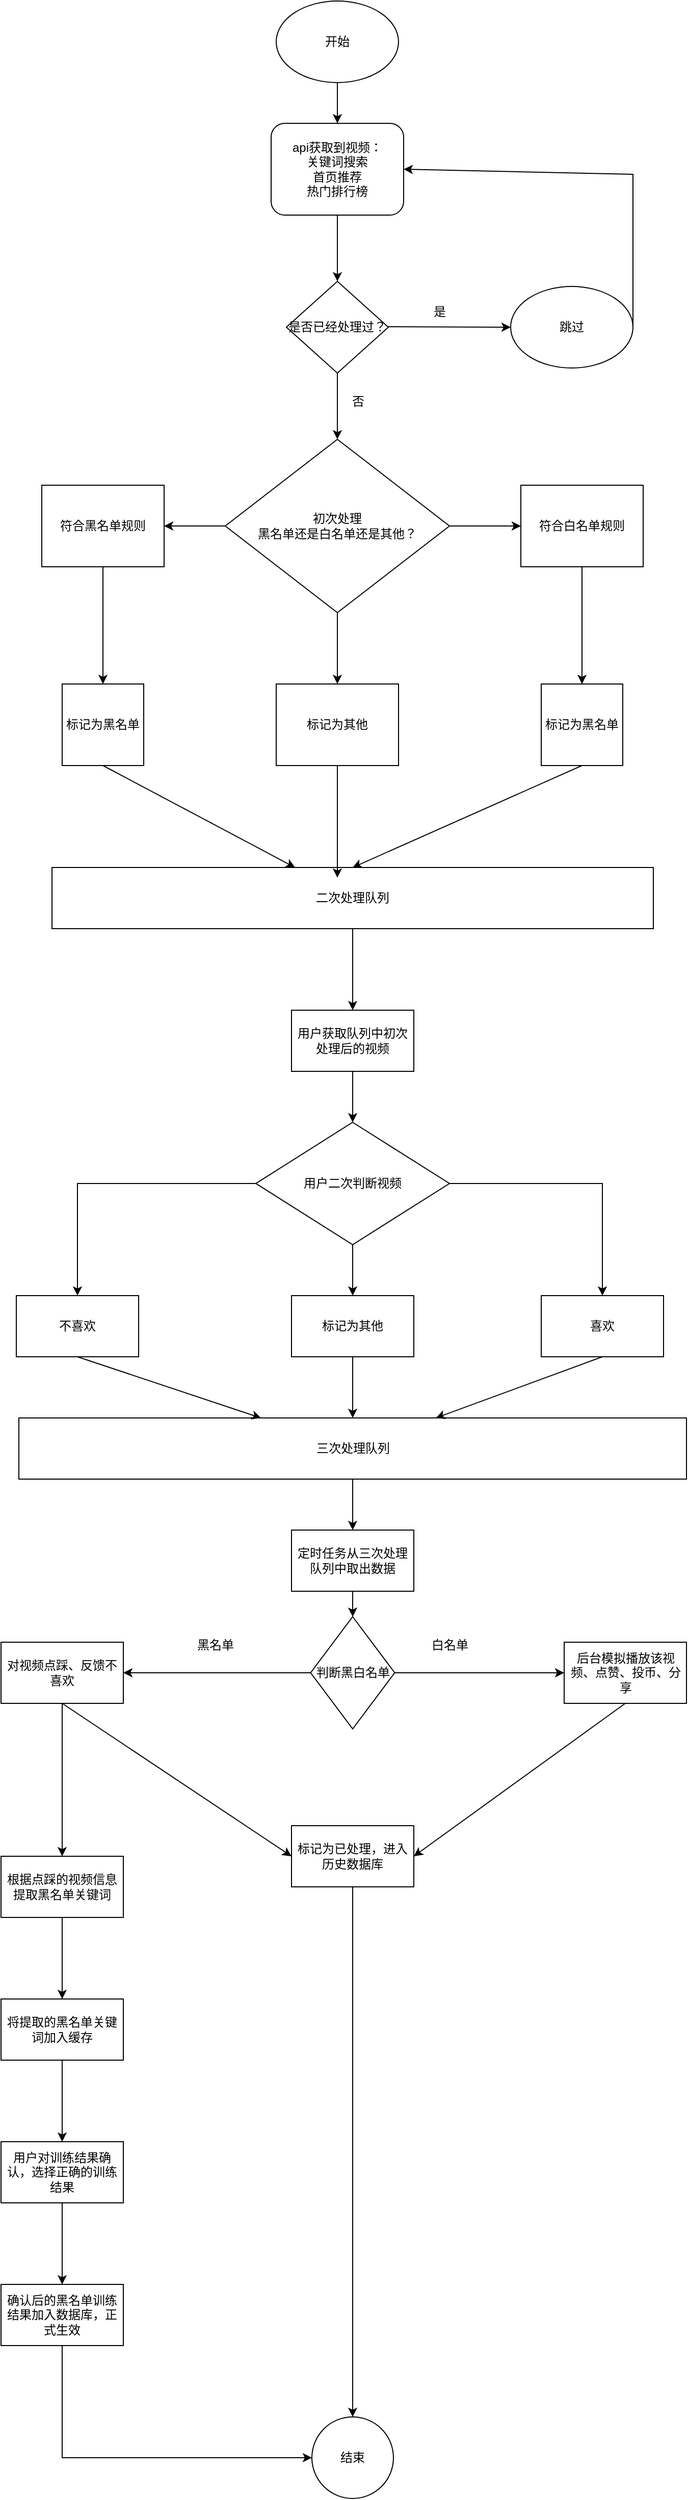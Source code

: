 <mxfile version="26.0.3">
  <diagram name="第 1 页" id="RtFlOi61JDC_hYnv7suC">
    <mxGraphModel dx="1434" dy="836" grid="1" gridSize="10" guides="1" tooltips="1" connect="1" arrows="1" fold="1" page="1" pageScale="1" pageWidth="827" pageHeight="3169" math="0" shadow="0">
      <root>
        <mxCell id="0" />
        <mxCell id="1" parent="0" />
        <mxCell id="xuHmdJnUbR6quAX9xp-a-1" value="api获取到视频：&lt;div&gt;关键词搜索&lt;/div&gt;&lt;div&gt;首页推荐&lt;/div&gt;&lt;div&gt;热门排行榜&lt;/div&gt;" style="rounded=1;whiteSpace=wrap;html=1;" parent="1" vertex="1">
          <mxGeometry x="305" y="210" width="130" height="90" as="geometry" />
        </mxCell>
        <mxCell id="xuHmdJnUbR6quAX9xp-a-2" value="" style="endArrow=classic;html=1;rounded=0;entryX=0.5;entryY=0;entryDx=0;entryDy=0;exitX=0.5;exitY=1;exitDx=0;exitDy=0;" parent="1" source="xuHmdJnUbR6quAX9xp-a-1" target="xuHmdJnUbR6quAX9xp-a-3" edge="1">
          <mxGeometry width="50" height="50" relative="1" as="geometry">
            <mxPoint x="370" y="320" as="sourcePoint" />
            <mxPoint x="320" y="410" as="targetPoint" />
          </mxGeometry>
        </mxCell>
        <mxCell id="xuHmdJnUbR6quAX9xp-a-3" value="是否已经处理过？" style="rhombus;whiteSpace=wrap;html=1;" parent="1" vertex="1">
          <mxGeometry x="320" y="365" width="100" height="90" as="geometry" />
        </mxCell>
        <mxCell id="xuHmdJnUbR6quAX9xp-a-9" value="" style="endArrow=classic;html=1;rounded=0;entryX=0;entryY=0.5;entryDx=0;entryDy=0;" parent="1" edge="1">
          <mxGeometry width="50" height="50" relative="1" as="geometry">
            <mxPoint x="420" y="409.5" as="sourcePoint" />
            <mxPoint x="540" y="410" as="targetPoint" />
          </mxGeometry>
        </mxCell>
        <mxCell id="xuHmdJnUbR6quAX9xp-a-10" value="跳过" style="ellipse;whiteSpace=wrap;html=1;" parent="1" vertex="1">
          <mxGeometry x="540" y="370" width="120" height="80" as="geometry" />
        </mxCell>
        <mxCell id="xuHmdJnUbR6quAX9xp-a-11" value="是" style="text;html=1;align=center;verticalAlign=middle;resizable=0;points=[];autosize=1;strokeColor=none;fillColor=none;" parent="1" vertex="1">
          <mxGeometry x="450" y="380" width="40" height="30" as="geometry" />
        </mxCell>
        <mxCell id="xuHmdJnUbR6quAX9xp-a-13" value="" style="endArrow=classic;html=1;rounded=0;exitX=0.5;exitY=1;exitDx=0;exitDy=0;" parent="1" source="xuHmdJnUbR6quAX9xp-a-3" edge="1">
          <mxGeometry width="50" height="50" relative="1" as="geometry">
            <mxPoint x="370" y="530" as="sourcePoint" />
            <mxPoint x="370" y="520" as="targetPoint" />
          </mxGeometry>
        </mxCell>
        <mxCell id="xuHmdJnUbR6quAX9xp-a-15" value="否" style="text;html=1;align=center;verticalAlign=middle;resizable=0;points=[];autosize=1;strokeColor=none;fillColor=none;" parent="1" vertex="1">
          <mxGeometry x="370" y="468" width="40" height="30" as="geometry" />
        </mxCell>
        <mxCell id="xuHmdJnUbR6quAX9xp-a-16" value="初次处理&lt;div&gt;黑名单还是白名单还是其他？&lt;/div&gt;" style="rhombus;whiteSpace=wrap;html=1;" parent="1" vertex="1">
          <mxGeometry x="260" y="520" width="220" height="170" as="geometry" />
        </mxCell>
        <mxCell id="xuHmdJnUbR6quAX9xp-a-24" value="" style="edgeStyle=orthogonalEdgeStyle;rounded=0;orthogonalLoop=1;jettySize=auto;html=1;" parent="1" source="xuHmdJnUbR6quAX9xp-a-17" target="xuHmdJnUbR6quAX9xp-a-23" edge="1">
          <mxGeometry relative="1" as="geometry" />
        </mxCell>
        <mxCell id="xuHmdJnUbR6quAX9xp-a-17" value="符合黑名单规则" style="rounded=0;whiteSpace=wrap;html=1;" parent="1" vertex="1">
          <mxGeometry x="80" y="565" width="120" height="80" as="geometry" />
        </mxCell>
        <mxCell id="xuHmdJnUbR6quAX9xp-a-26" value="" style="edgeStyle=orthogonalEdgeStyle;rounded=0;orthogonalLoop=1;jettySize=auto;html=1;" parent="1" source="xuHmdJnUbR6quAX9xp-a-18" target="xuHmdJnUbR6quAX9xp-a-25" edge="1">
          <mxGeometry relative="1" as="geometry" />
        </mxCell>
        <mxCell id="xuHmdJnUbR6quAX9xp-a-18" value="符合白名单规则" style="rounded=0;whiteSpace=wrap;html=1;" parent="1" vertex="1">
          <mxGeometry x="550" y="565" width="120" height="80" as="geometry" />
        </mxCell>
        <mxCell id="xuHmdJnUbR6quAX9xp-a-19" value="标记为其他" style="rounded=0;whiteSpace=wrap;html=1;" parent="1" vertex="1">
          <mxGeometry x="310" y="760" width="120" height="80" as="geometry" />
        </mxCell>
        <mxCell id="xuHmdJnUbR6quAX9xp-a-20" value="" style="endArrow=classic;html=1;rounded=0;exitX=0;exitY=0.5;exitDx=0;exitDy=0;entryX=1;entryY=0.5;entryDx=0;entryDy=0;" parent="1" source="xuHmdJnUbR6quAX9xp-a-16" target="xuHmdJnUbR6quAX9xp-a-17" edge="1">
          <mxGeometry width="50" height="50" relative="1" as="geometry">
            <mxPoint x="390" y="650" as="sourcePoint" />
            <mxPoint x="440" y="600" as="targetPoint" />
          </mxGeometry>
        </mxCell>
        <mxCell id="xuHmdJnUbR6quAX9xp-a-21" value="" style="endArrow=classic;html=1;rounded=0;exitX=1;exitY=0.5;exitDx=0;exitDy=0;entryX=0;entryY=0.5;entryDx=0;entryDy=0;" parent="1" source="xuHmdJnUbR6quAX9xp-a-16" target="xuHmdJnUbR6quAX9xp-a-18" edge="1">
          <mxGeometry width="50" height="50" relative="1" as="geometry">
            <mxPoint x="500" y="680" as="sourcePoint" />
            <mxPoint x="550" y="630" as="targetPoint" />
          </mxGeometry>
        </mxCell>
        <mxCell id="xuHmdJnUbR6quAX9xp-a-22" value="" style="endArrow=classic;html=1;rounded=0;exitX=0.5;exitY=1;exitDx=0;exitDy=0;entryX=0.5;entryY=0;entryDx=0;entryDy=0;" parent="1" source="xuHmdJnUbR6quAX9xp-a-16" target="xuHmdJnUbR6quAX9xp-a-19" edge="1">
          <mxGeometry width="50" height="50" relative="1" as="geometry">
            <mxPoint x="390" y="650" as="sourcePoint" />
            <mxPoint x="440" y="600" as="targetPoint" />
          </mxGeometry>
        </mxCell>
        <mxCell id="xuHmdJnUbR6quAX9xp-a-23" value="标记为黑名单" style="rounded=0;whiteSpace=wrap;html=1;" parent="1" vertex="1">
          <mxGeometry x="100" y="760" width="80" height="80" as="geometry" />
        </mxCell>
        <mxCell id="xuHmdJnUbR6quAX9xp-a-25" value="标记为黑名单" style="rounded=0;whiteSpace=wrap;html=1;" parent="1" vertex="1">
          <mxGeometry x="570" y="760" width="80" height="80" as="geometry" />
        </mxCell>
        <mxCell id="xuHmdJnUbR6quAX9xp-a-27" value="二次处理队列" style="rounded=0;whiteSpace=wrap;html=1;" parent="1" vertex="1">
          <mxGeometry x="90" y="940" width="590" height="60" as="geometry" />
        </mxCell>
        <mxCell id="xuHmdJnUbR6quAX9xp-a-31" value="" style="endArrow=classic;html=1;rounded=0;exitX=0.5;exitY=1;exitDx=0;exitDy=0;" parent="1" source="xuHmdJnUbR6quAX9xp-a-27" edge="1">
          <mxGeometry width="50" height="50" relative="1" as="geometry">
            <mxPoint x="330" y="1170" as="sourcePoint" />
            <mxPoint x="385" y="1080" as="targetPoint" />
          </mxGeometry>
        </mxCell>
        <mxCell id="xuHmdJnUbR6quAX9xp-a-35" value="开始" style="ellipse;whiteSpace=wrap;html=1;" parent="1" vertex="1">
          <mxGeometry x="310" y="90" width="120" height="80" as="geometry" />
        </mxCell>
        <mxCell id="xuHmdJnUbR6quAX9xp-a-36" value="" style="endArrow=classic;html=1;rounded=0;exitX=0.5;exitY=1;exitDx=0;exitDy=0;entryX=0.5;entryY=0;entryDx=0;entryDy=0;" parent="1" source="xuHmdJnUbR6quAX9xp-a-35" target="xuHmdJnUbR6quAX9xp-a-1" edge="1">
          <mxGeometry width="50" height="50" relative="1" as="geometry">
            <mxPoint x="130" y="250" as="sourcePoint" />
            <mxPoint x="180" y="200" as="targetPoint" />
          </mxGeometry>
        </mxCell>
        <mxCell id="xuHmdJnUbR6quAX9xp-a-39" value="" style="endArrow=classic;html=1;rounded=0;exitX=0.5;exitY=1;exitDx=0;exitDy=0;" parent="1" source="xuHmdJnUbR6quAX9xp-a-23" target="xuHmdJnUbR6quAX9xp-a-27" edge="1">
          <mxGeometry width="50" height="50" relative="1" as="geometry">
            <mxPoint x="360" y="670" as="sourcePoint" />
            <mxPoint x="410" y="620" as="targetPoint" />
          </mxGeometry>
        </mxCell>
        <mxCell id="xuHmdJnUbR6quAX9xp-a-40" value="" style="endArrow=classic;html=1;rounded=0;exitX=0.5;exitY=1;exitDx=0;exitDy=0;" parent="1" source="xuHmdJnUbR6quAX9xp-a-19" edge="1">
          <mxGeometry width="50" height="50" relative="1" as="geometry">
            <mxPoint x="370" y="920" as="sourcePoint" />
            <mxPoint x="370" y="950" as="targetPoint" />
            <Array as="points" />
          </mxGeometry>
        </mxCell>
        <mxCell id="xuHmdJnUbR6quAX9xp-a-41" value="" style="endArrow=classic;html=1;rounded=0;exitX=0.5;exitY=1;exitDx=0;exitDy=0;entryX=0.5;entryY=0;entryDx=0;entryDy=0;" parent="1" source="xuHmdJnUbR6quAX9xp-a-25" target="xuHmdJnUbR6quAX9xp-a-27" edge="1">
          <mxGeometry width="50" height="50" relative="1" as="geometry">
            <mxPoint x="520" y="920" as="sourcePoint" />
            <mxPoint x="570" y="870" as="targetPoint" />
          </mxGeometry>
        </mxCell>
        <mxCell id="xuHmdJnUbR6quAX9xp-a-46" value="" style="edgeStyle=orthogonalEdgeStyle;rounded=0;orthogonalLoop=1;jettySize=auto;html=1;" parent="1" source="xuHmdJnUbR6quAX9xp-a-42" target="xuHmdJnUbR6quAX9xp-a-45" edge="1">
          <mxGeometry relative="1" as="geometry" />
        </mxCell>
        <mxCell id="xuHmdJnUbR6quAX9xp-a-42" value="用户获取队列中初次处理后的视频" style="rounded=0;whiteSpace=wrap;html=1;" parent="1" vertex="1">
          <mxGeometry x="325" y="1080" width="120" height="60" as="geometry" />
        </mxCell>
        <mxCell id="xuHmdJnUbR6quAX9xp-a-48" value="" style="edgeStyle=orthogonalEdgeStyle;rounded=0;orthogonalLoop=1;jettySize=auto;html=1;" parent="1" source="xuHmdJnUbR6quAX9xp-a-45" target="xuHmdJnUbR6quAX9xp-a-47" edge="1">
          <mxGeometry relative="1" as="geometry" />
        </mxCell>
        <mxCell id="xuHmdJnUbR6quAX9xp-a-52" value="" style="edgeStyle=orthogonalEdgeStyle;rounded=0;orthogonalLoop=1;jettySize=auto;html=1;" parent="1" source="xuHmdJnUbR6quAX9xp-a-45" target="xuHmdJnUbR6quAX9xp-a-51" edge="1">
          <mxGeometry relative="1" as="geometry" />
        </mxCell>
        <mxCell id="xuHmdJnUbR6quAX9xp-a-56" value="" style="edgeStyle=orthogonalEdgeStyle;rounded=0;orthogonalLoop=1;jettySize=auto;html=1;" parent="1" source="xuHmdJnUbR6quAX9xp-a-45" target="xuHmdJnUbR6quAX9xp-a-55" edge="1">
          <mxGeometry relative="1" as="geometry" />
        </mxCell>
        <mxCell id="xuHmdJnUbR6quAX9xp-a-45" value="用户二次判断视频" style="rhombus;whiteSpace=wrap;html=1;rounded=0;" parent="1" vertex="1">
          <mxGeometry x="290" y="1190" width="190" height="120" as="geometry" />
        </mxCell>
        <mxCell id="xuHmdJnUbR6quAX9xp-a-47" value="不喜欢" style="whiteSpace=wrap;html=1;rounded=0;" parent="1" vertex="1">
          <mxGeometry x="55" y="1360" width="120" height="60" as="geometry" />
        </mxCell>
        <mxCell id="xuHmdJnUbR6quAX9xp-a-76" value="" style="edgeStyle=orthogonalEdgeStyle;rounded=0;orthogonalLoop=1;jettySize=auto;html=1;" parent="1" source="xuHmdJnUbR6quAX9xp-a-49" target="xuHmdJnUbR6quAX9xp-a-75" edge="1">
          <mxGeometry relative="1" as="geometry" />
        </mxCell>
        <mxCell id="xuHmdJnUbR6quAX9xp-a-49" value="对视频点踩、反馈不喜欢" style="whiteSpace=wrap;html=1;rounded=0;" parent="1" vertex="1">
          <mxGeometry x="40" y="1700" width="120" height="60" as="geometry" />
        </mxCell>
        <mxCell id="xuHmdJnUbR6quAX9xp-a-51" value="喜欢" style="whiteSpace=wrap;html=1;rounded=0;" parent="1" vertex="1">
          <mxGeometry x="570" y="1360" width="120" height="60" as="geometry" />
        </mxCell>
        <mxCell id="xuHmdJnUbR6quAX9xp-a-53" value="后台模拟播放该视频、点赞、投币、分享" style="whiteSpace=wrap;html=1;rounded=0;" parent="1" vertex="1">
          <mxGeometry x="592.5" y="1700" width="120" height="60" as="geometry" />
        </mxCell>
        <mxCell id="xuHmdJnUbR6quAX9xp-a-55" value="标记为其他" style="whiteSpace=wrap;html=1;rounded=0;" parent="1" vertex="1">
          <mxGeometry x="325" y="1360" width="120" height="60" as="geometry" />
        </mxCell>
        <mxCell id="xuHmdJnUbR6quAX9xp-a-57" value="三次处理队列" style="rounded=0;whiteSpace=wrap;html=1;" parent="1" vertex="1">
          <mxGeometry x="57.5" y="1480" width="655" height="60" as="geometry" />
        </mxCell>
        <mxCell id="xuHmdJnUbR6quAX9xp-a-59" value="" style="endArrow=classic;html=1;rounded=0;exitX=0.5;exitY=1;exitDx=0;exitDy=0;" parent="1" source="xuHmdJnUbR6quAX9xp-a-47" target="xuHmdJnUbR6quAX9xp-a-57" edge="1">
          <mxGeometry width="50" height="50" relative="1" as="geometry">
            <mxPoint x="360" y="1370" as="sourcePoint" />
            <mxPoint x="410" y="1320" as="targetPoint" />
          </mxGeometry>
        </mxCell>
        <mxCell id="xuHmdJnUbR6quAX9xp-a-60" value="" style="endArrow=classic;html=1;rounded=0;exitX=0.5;exitY=1;exitDx=0;exitDy=0;" parent="1" source="xuHmdJnUbR6quAX9xp-a-55" target="xuHmdJnUbR6quAX9xp-a-57" edge="1">
          <mxGeometry width="50" height="50" relative="1" as="geometry">
            <mxPoint x="430" y="1470" as="sourcePoint" />
            <mxPoint x="480" y="1420" as="targetPoint" />
          </mxGeometry>
        </mxCell>
        <mxCell id="xuHmdJnUbR6quAX9xp-a-61" value="" style="endArrow=classic;html=1;rounded=0;exitX=0.5;exitY=1;exitDx=0;exitDy=0;" parent="1" source="xuHmdJnUbR6quAX9xp-a-51" target="xuHmdJnUbR6quAX9xp-a-57" edge="1">
          <mxGeometry width="50" height="50" relative="1" as="geometry">
            <mxPoint x="580" y="1480" as="sourcePoint" />
            <mxPoint x="630" y="1430" as="targetPoint" />
          </mxGeometry>
        </mxCell>
        <mxCell id="xuHmdJnUbR6quAX9xp-a-65" value="" style="edgeStyle=orthogonalEdgeStyle;rounded=0;orthogonalLoop=1;jettySize=auto;html=1;" parent="1" source="xuHmdJnUbR6quAX9xp-a-62" target="xuHmdJnUbR6quAX9xp-a-64" edge="1">
          <mxGeometry relative="1" as="geometry" />
        </mxCell>
        <mxCell id="xuHmdJnUbR6quAX9xp-a-62" value="定时任务从三次处理队列中取出数据" style="rounded=0;whiteSpace=wrap;html=1;" parent="1" vertex="1">
          <mxGeometry x="325" y="1590" width="120" height="60" as="geometry" />
        </mxCell>
        <mxCell id="xuHmdJnUbR6quAX9xp-a-63" value="" style="endArrow=classic;html=1;rounded=0;exitX=0.5;exitY=1;exitDx=0;exitDy=0;entryX=0.5;entryY=0;entryDx=0;entryDy=0;" parent="1" source="xuHmdJnUbR6quAX9xp-a-57" target="xuHmdJnUbR6quAX9xp-a-62" edge="1">
          <mxGeometry width="50" height="50" relative="1" as="geometry">
            <mxPoint x="480" y="1620" as="sourcePoint" />
            <mxPoint x="530" y="1570" as="targetPoint" />
          </mxGeometry>
        </mxCell>
        <mxCell id="xuHmdJnUbR6quAX9xp-a-64" value="判断黑白名单" style="rhombus;whiteSpace=wrap;html=1;rounded=0;" parent="1" vertex="1">
          <mxGeometry x="343.75" y="1675" width="82.5" height="110" as="geometry" />
        </mxCell>
        <mxCell id="xuHmdJnUbR6quAX9xp-a-66" value="" style="endArrow=classic;html=1;rounded=0;entryX=1;entryY=0.5;entryDx=0;entryDy=0;exitX=0;exitY=0.5;exitDx=0;exitDy=0;" parent="1" source="xuHmdJnUbR6quAX9xp-a-64" target="xuHmdJnUbR6quAX9xp-a-49" edge="1">
          <mxGeometry width="50" height="50" relative="1" as="geometry">
            <mxPoint x="260" y="1750" as="sourcePoint" />
            <mxPoint x="310" y="1700" as="targetPoint" />
          </mxGeometry>
        </mxCell>
        <mxCell id="xuHmdJnUbR6quAX9xp-a-67" value="黑名单" style="text;html=1;align=center;verticalAlign=middle;resizable=0;points=[];autosize=1;strokeColor=none;fillColor=none;" parent="1" vertex="1">
          <mxGeometry x="220" y="1688" width="60" height="30" as="geometry" />
        </mxCell>
        <mxCell id="xuHmdJnUbR6quAX9xp-a-68" value="" style="endArrow=classic;html=1;rounded=0;exitX=1;exitY=0.5;exitDx=0;exitDy=0;entryX=0;entryY=0.5;entryDx=0;entryDy=0;" parent="1" source="xuHmdJnUbR6quAX9xp-a-64" target="xuHmdJnUbR6quAX9xp-a-53" edge="1">
          <mxGeometry width="50" height="50" relative="1" as="geometry">
            <mxPoint x="470" y="1750" as="sourcePoint" />
            <mxPoint x="520" y="1700" as="targetPoint" />
          </mxGeometry>
        </mxCell>
        <mxCell id="xuHmdJnUbR6quAX9xp-a-69" value="白名单" style="text;html=1;align=center;verticalAlign=middle;resizable=0;points=[];autosize=1;strokeColor=none;fillColor=none;" parent="1" vertex="1">
          <mxGeometry x="450" y="1688" width="60" height="30" as="geometry" />
        </mxCell>
        <mxCell id="xuHmdJnUbR6quAX9xp-a-78" value="" style="edgeStyle=orthogonalEdgeStyle;rounded=0;orthogonalLoop=1;jettySize=auto;html=1;" parent="1" source="xuHmdJnUbR6quAX9xp-a-71" target="xuHmdJnUbR6quAX9xp-a-77" edge="1">
          <mxGeometry relative="1" as="geometry" />
        </mxCell>
        <mxCell id="xuHmdJnUbR6quAX9xp-a-71" value="标记为已处理，进入历史数据库" style="whiteSpace=wrap;html=1;rounded=0;" parent="1" vertex="1">
          <mxGeometry x="325" y="1880" width="120" height="60" as="geometry" />
        </mxCell>
        <mxCell id="xuHmdJnUbR6quAX9xp-a-73" value="" style="endArrow=classic;html=1;rounded=0;exitX=0.5;exitY=1;exitDx=0;exitDy=0;entryX=0;entryY=0.5;entryDx=0;entryDy=0;" parent="1" source="xuHmdJnUbR6quAX9xp-a-49" target="xuHmdJnUbR6quAX9xp-a-71" edge="1">
          <mxGeometry width="50" height="50" relative="1" as="geometry">
            <mxPoint x="200" y="1880" as="sourcePoint" />
            <mxPoint x="250" y="1830" as="targetPoint" />
          </mxGeometry>
        </mxCell>
        <mxCell id="xuHmdJnUbR6quAX9xp-a-74" value="" style="endArrow=classic;html=1;rounded=0;exitX=0.5;exitY=1;exitDx=0;exitDy=0;entryX=1;entryY=0.5;entryDx=0;entryDy=0;" parent="1" source="xuHmdJnUbR6quAX9xp-a-53" target="xuHmdJnUbR6quAX9xp-a-71" edge="1">
          <mxGeometry width="50" height="50" relative="1" as="geometry">
            <mxPoint x="600" y="1880" as="sourcePoint" />
            <mxPoint x="650" y="1830" as="targetPoint" />
          </mxGeometry>
        </mxCell>
        <mxCell id="xuHmdJnUbR6quAX9xp-a-82" value="" style="edgeStyle=orthogonalEdgeStyle;rounded=0;orthogonalLoop=1;jettySize=auto;html=1;" parent="1" source="xuHmdJnUbR6quAX9xp-a-75" target="xuHmdJnUbR6quAX9xp-a-81" edge="1">
          <mxGeometry relative="1" as="geometry" />
        </mxCell>
        <mxCell id="xuHmdJnUbR6quAX9xp-a-75" value="根据点踩的视频信息提取黑名单关键词" style="whiteSpace=wrap;html=1;rounded=0;" parent="1" vertex="1">
          <mxGeometry x="40" y="1910" width="120" height="60" as="geometry" />
        </mxCell>
        <mxCell id="xuHmdJnUbR6quAX9xp-a-77" value="结束" style="ellipse;whiteSpace=wrap;html=1;rounded=0;" parent="1" vertex="1">
          <mxGeometry x="345" y="2460" width="80" height="80" as="geometry" />
        </mxCell>
        <mxCell id="xuHmdJnUbR6quAX9xp-a-84" value="" style="edgeStyle=orthogonalEdgeStyle;rounded=0;orthogonalLoop=1;jettySize=auto;html=1;" parent="1" source="xuHmdJnUbR6quAX9xp-a-81" target="xuHmdJnUbR6quAX9xp-a-83" edge="1">
          <mxGeometry relative="1" as="geometry" />
        </mxCell>
        <mxCell id="xuHmdJnUbR6quAX9xp-a-81" value="将提取的黑名单关键词加入缓存" style="whiteSpace=wrap;html=1;rounded=0;" parent="1" vertex="1">
          <mxGeometry x="40" y="2050" width="120" height="60" as="geometry" />
        </mxCell>
        <mxCell id="xuHmdJnUbR6quAX9xp-a-86" value="" style="edgeStyle=orthogonalEdgeStyle;rounded=0;orthogonalLoop=1;jettySize=auto;html=1;" parent="1" source="xuHmdJnUbR6quAX9xp-a-83" target="xuHmdJnUbR6quAX9xp-a-85" edge="1">
          <mxGeometry relative="1" as="geometry" />
        </mxCell>
        <mxCell id="xuHmdJnUbR6quAX9xp-a-83" value="用户对训练结果确认，选择正确的训练结果" style="whiteSpace=wrap;html=1;rounded=0;" parent="1" vertex="1">
          <mxGeometry x="40" y="2190" width="120" height="60" as="geometry" />
        </mxCell>
        <mxCell id="xuHmdJnUbR6quAX9xp-a-85" value="确认后的黑名单训练结果加入数据库，正式生效" style="whiteSpace=wrap;html=1;rounded=0;" parent="1" vertex="1">
          <mxGeometry x="40" y="2330" width="120" height="60" as="geometry" />
        </mxCell>
        <mxCell id="xuHmdJnUbR6quAX9xp-a-88" value="" style="endArrow=classic;html=1;rounded=0;exitX=0.5;exitY=1;exitDx=0;exitDy=0;entryX=0;entryY=0.5;entryDx=0;entryDy=0;" parent="1" source="xuHmdJnUbR6quAX9xp-a-85" target="xuHmdJnUbR6quAX9xp-a-77" edge="1">
          <mxGeometry width="50" height="50" relative="1" as="geometry">
            <mxPoint x="190" y="2470" as="sourcePoint" />
            <mxPoint x="240" y="2420" as="targetPoint" />
            <Array as="points">
              <mxPoint x="100" y="2500" />
            </Array>
          </mxGeometry>
        </mxCell>
        <mxCell id="xuHmdJnUbR6quAX9xp-a-89" value="" style="endArrow=classic;html=1;rounded=0;exitX=1;exitY=0.5;exitDx=0;exitDy=0;entryX=1;entryY=0.5;entryDx=0;entryDy=0;" parent="1" source="xuHmdJnUbR6quAX9xp-a-10" target="xuHmdJnUbR6quAX9xp-a-1" edge="1">
          <mxGeometry width="50" height="50" relative="1" as="geometry">
            <mxPoint x="740" y="410" as="sourcePoint" />
            <mxPoint x="790" y="360" as="targetPoint" />
            <Array as="points">
              <mxPoint x="660" y="260" />
            </Array>
          </mxGeometry>
        </mxCell>
      </root>
    </mxGraphModel>
  </diagram>
</mxfile>
